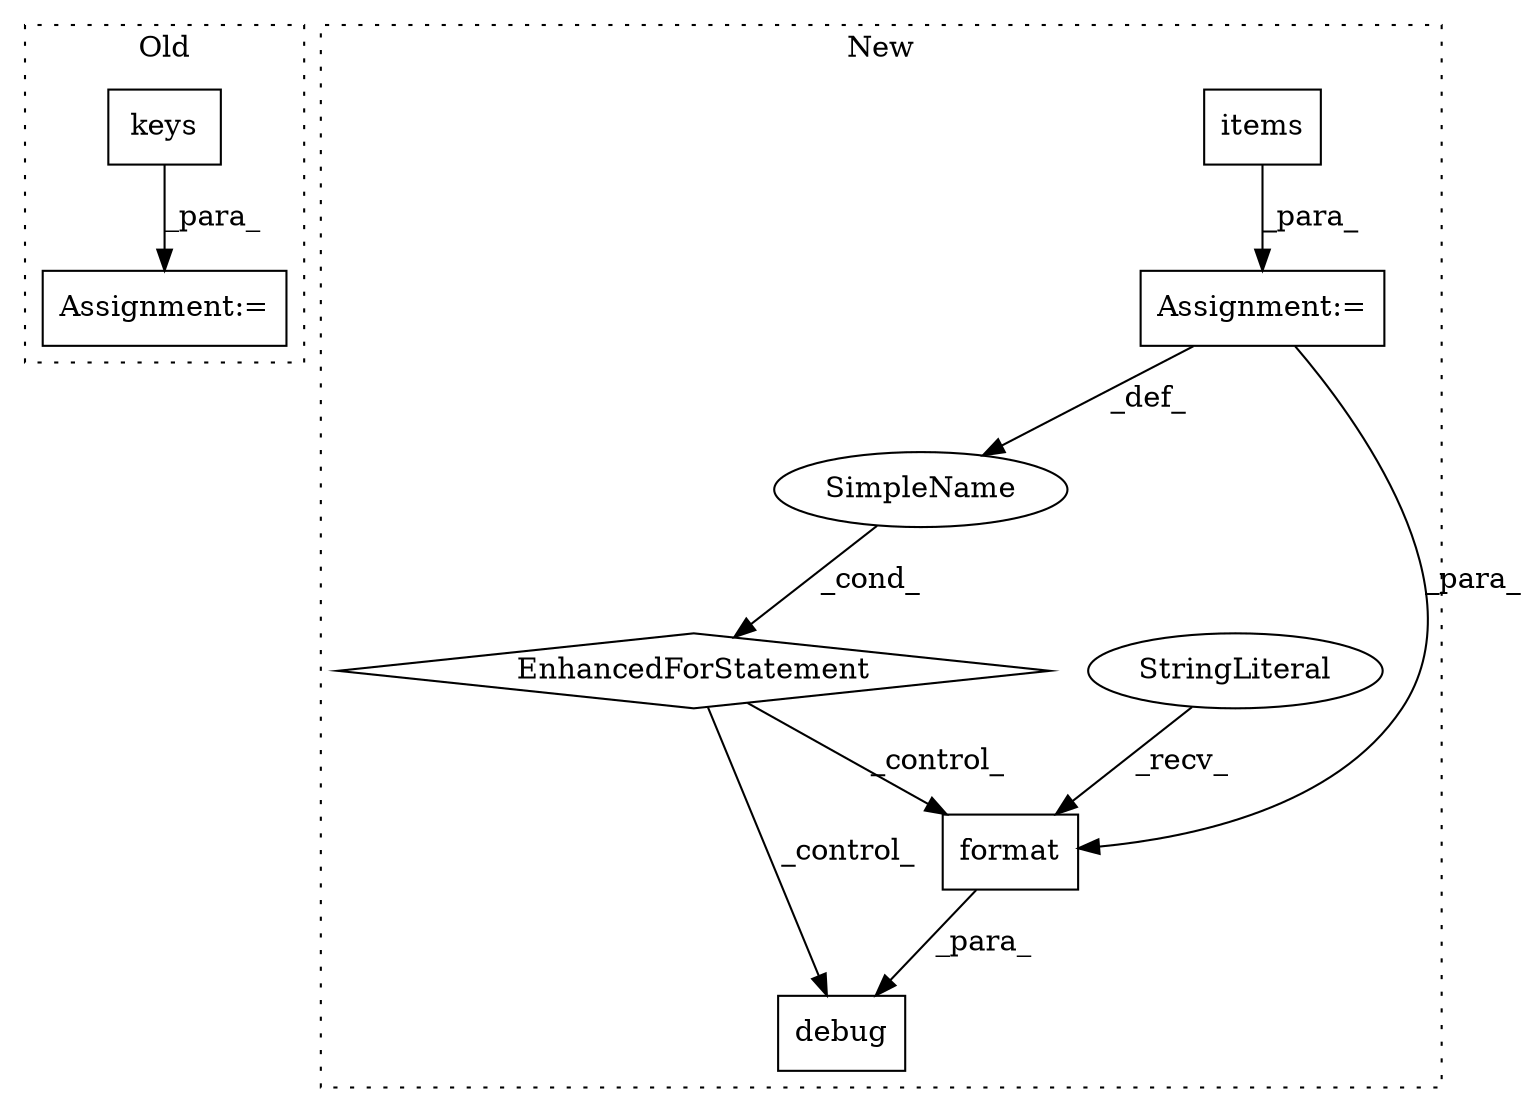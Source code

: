 digraph G {
subgraph cluster0 {
1 [label="keys" a="32" s="1368" l="6" shape="box"];
3 [label="Assignment:=" a="7" s="1295,1374" l="53,2" shape="box"];
label = "Old";
style="dotted";
}
subgraph cluster1 {
2 [label="debug" a="32" s="2086,2167" l="6,1" shape="box"];
4 [label="format" a="32" s="2133,2166" l="7,1" shape="box"];
5 [label="StringLiteral" a="45" s="2092" l="40" shape="ellipse"];
6 [label="EnhancedForStatement" a="70" s="1960,2067" l="77,2" shape="diamond"];
7 [label="SimpleName" a="42" s="2041" l="7" shape="ellipse"];
8 [label="Assignment:=" a="7" s="1775,1897" l="73,2" shape="box"];
9 [label="items" a="32" s="1888" l="7" shape="box"];
label = "New";
style="dotted";
}
1 -> 3 [label="_para_"];
4 -> 2 [label="_para_"];
5 -> 4 [label="_recv_"];
6 -> 2 [label="_control_"];
6 -> 4 [label="_control_"];
7 -> 6 [label="_cond_"];
8 -> 7 [label="_def_"];
8 -> 4 [label="_para_"];
9 -> 8 [label="_para_"];
}